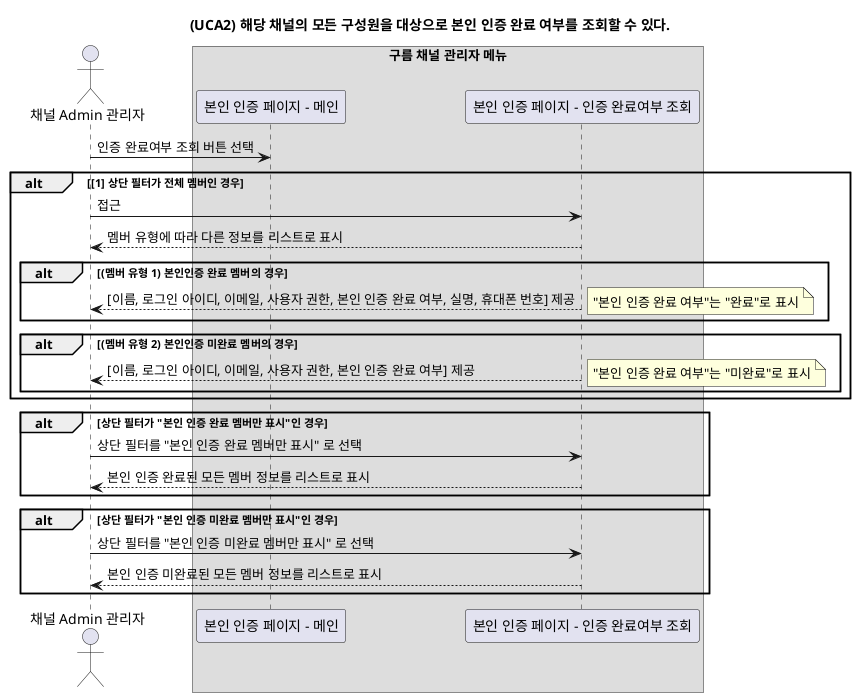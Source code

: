 @startuml

title (UCA2) 해당 채널의 모든 구성원을 대상으로 본인 인증 완료 여부를 조회할 수 있다.

actor "채널 Admin 관리자"

box "구름 채널 관리자 메뉴"
participant "본인 인증 페이지 - 메인"
participant "본인 인증 페이지 - 인증 완료여부 조회"
endbox

"채널 Admin 관리자" -> "본인 인증 페이지 - 메인" : 인증 완료여부 조회 버튼 선택


alt [1] 상단 필터가 전체 멤버인 경우

"채널 Admin 관리자" -> "본인 인증 페이지 - 인증 완료여부 조회" : 접근
"본인 인증 페이지 - 인증 완료여부 조회" --> "채널 Admin 관리자" : 멤버 유형에 따라 다른 정보를 리스트로 표시

alt (멤버 유형 1) 본인인증 완료 멤버의 경우
"본인 인증 페이지 - 인증 완료여부 조회" --> "채널 Admin 관리자" : [이름, 로그인 아이디, 이메일, 사용자 권한, 본인 인증 완료 여부, 실명, 휴대폰 번호] 제공
note right
"본인 인증 완료 여부"는 "완료"로 표시
end note

end

alt (멤버 유형 2) 본인인증 미완료 멤버의 경우
"본인 인증 페이지 - 인증 완료여부 조회" --> "채널 Admin 관리자" : [이름, 로그인 아이디, 이메일, 사용자 권한, 본인 인증 완료 여부] 제공
note right
"본인 인증 완료 여부"는 "미완료"로 표시
end note
end

end

alt 상단 필터가 "본인 인증 완료 멤버만 표시"인 경우
"채널 Admin 관리자" -> "본인 인증 페이지 - 인증 완료여부 조회" : 상단 필터를 "본인 인증 완료 멤버만 표시" 로 선택
"본인 인증 페이지 - 인증 완료여부 조회" --> "채널 Admin 관리자" : 본인 인증 완료된 모든 멤버 정보를 리스트로 표시
end

alt 상단 필터가 "본인 인증 미완료 멤버만 표시"인 경우
"채널 Admin 관리자" -> "본인 인증 페이지 - 인증 완료여부 조회" : 상단 필터를 "본인 인증 미완료 멤버만 표시" 로 선택
"본인 인증 페이지 - 인증 완료여부 조회" --> "채널 Admin 관리자" : 본인 인증 미완료된 모든 멤버 정보를 리스트로 표시
end

@enduml
